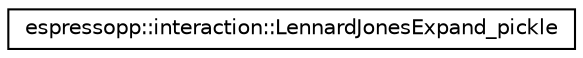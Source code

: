 digraph G
{
  edge [fontname="Helvetica",fontsize="10",labelfontname="Helvetica",labelfontsize="10"];
  node [fontname="Helvetica",fontsize="10",shape=record];
  rankdir="LR";
  Node1 [label="espressopp::interaction::LennardJonesExpand_pickle",height=0.2,width=0.4,color="black", fillcolor="white", style="filled",URL="$structespressopp_1_1interaction_1_1LennardJonesExpand__pickle.html"];
}
